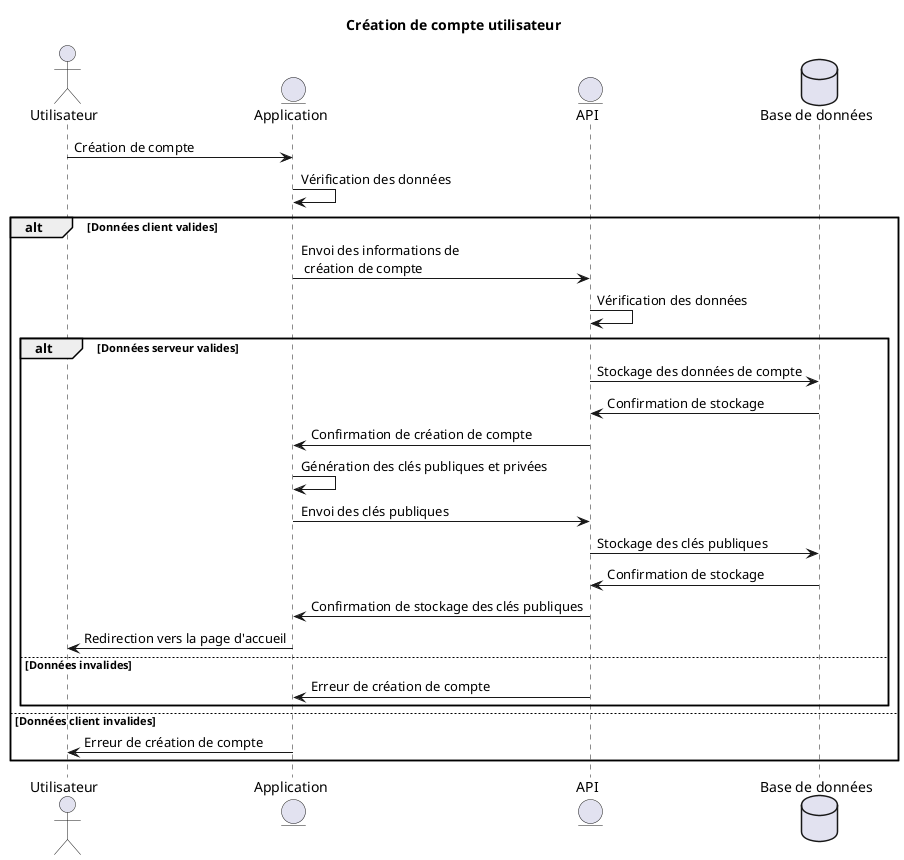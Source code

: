 @startuml Login sequence
title Création de compte utilisateur
actor Utilisateur as User
entity "Application" as Client
entity API
database "Base de données" as Database

User -> Client : Création de compte
Client -> Client : Vérification des données 
alt Données client valides
    Client -> API : Envoi des informations de\n création de compte
    API -> API : Vérification des données
    alt Données serveur valides 
        API -> Database : Stockage des données de compte
        Database -> API : Confirmation de stockage
        API -> Client : Confirmation de création de compte
        Client -> Client : Génération des clés publiques et privées
        Client -> API : Envoi des clés publiques
        API -> Database : Stockage des clés publiques
        Database -> API : Confirmation de stockage
        API -> Client : Confirmation de stockage des clés publiques
        Client -> User : Redirection vers la page d'accueil
    else Données invalides 
        API -> Client : Erreur de création de compte
    end
else Données client invalides 
    Client -> User : Erreur de création de compte
end
@enduml
